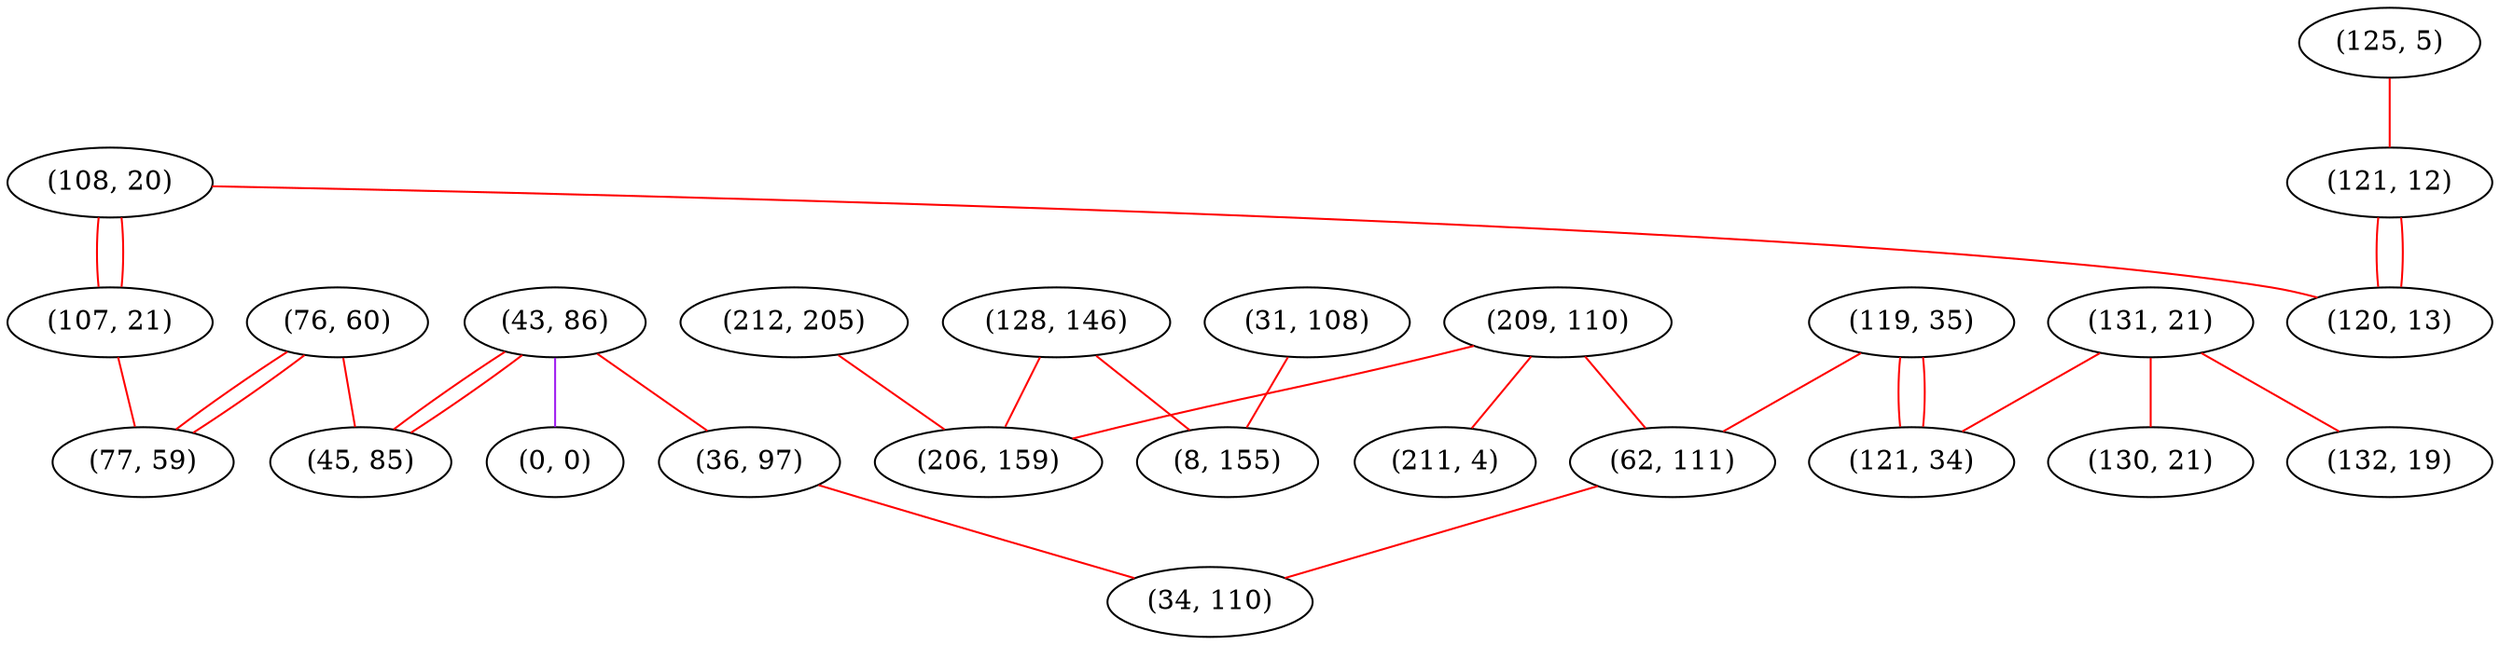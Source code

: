 graph "" {
"(108, 20)";
"(43, 86)";
"(131, 21)";
"(76, 60)";
"(209, 110)";
"(132, 19)";
"(107, 21)";
"(36, 97)";
"(212, 205)";
"(0, 0)";
"(211, 4)";
"(128, 146)";
"(77, 59)";
"(31, 108)";
"(119, 35)";
"(62, 111)";
"(34, 110)";
"(125, 5)";
"(206, 159)";
"(130, 21)";
"(121, 12)";
"(120, 13)";
"(121, 34)";
"(8, 155)";
"(45, 85)";
"(108, 20)" -- "(120, 13)"  [color=red, key=0, weight=1];
"(108, 20)" -- "(107, 21)"  [color=red, key=0, weight=1];
"(108, 20)" -- "(107, 21)"  [color=red, key=1, weight=1];
"(43, 86)" -- "(0, 0)"  [color=purple, key=0, weight=4];
"(43, 86)" -- "(36, 97)"  [color=red, key=0, weight=1];
"(43, 86)" -- "(45, 85)"  [color=red, key=0, weight=1];
"(43, 86)" -- "(45, 85)"  [color=red, key=1, weight=1];
"(131, 21)" -- "(121, 34)"  [color=red, key=0, weight=1];
"(131, 21)" -- "(130, 21)"  [color=red, key=0, weight=1];
"(131, 21)" -- "(132, 19)"  [color=red, key=0, weight=1];
"(76, 60)" -- "(45, 85)"  [color=red, key=0, weight=1];
"(76, 60)" -- "(77, 59)"  [color=red, key=0, weight=1];
"(76, 60)" -- "(77, 59)"  [color=red, key=1, weight=1];
"(209, 110)" -- "(62, 111)"  [color=red, key=0, weight=1];
"(209, 110)" -- "(211, 4)"  [color=red, key=0, weight=1];
"(209, 110)" -- "(206, 159)"  [color=red, key=0, weight=1];
"(107, 21)" -- "(77, 59)"  [color=red, key=0, weight=1];
"(36, 97)" -- "(34, 110)"  [color=red, key=0, weight=1];
"(212, 205)" -- "(206, 159)"  [color=red, key=0, weight=1];
"(128, 146)" -- "(8, 155)"  [color=red, key=0, weight=1];
"(128, 146)" -- "(206, 159)"  [color=red, key=0, weight=1];
"(31, 108)" -- "(8, 155)"  [color=red, key=0, weight=1];
"(119, 35)" -- "(121, 34)"  [color=red, key=0, weight=1];
"(119, 35)" -- "(121, 34)"  [color=red, key=1, weight=1];
"(119, 35)" -- "(62, 111)"  [color=red, key=0, weight=1];
"(62, 111)" -- "(34, 110)"  [color=red, key=0, weight=1];
"(125, 5)" -- "(121, 12)"  [color=red, key=0, weight=1];
"(121, 12)" -- "(120, 13)"  [color=red, key=0, weight=1];
"(121, 12)" -- "(120, 13)"  [color=red, key=1, weight=1];
}
